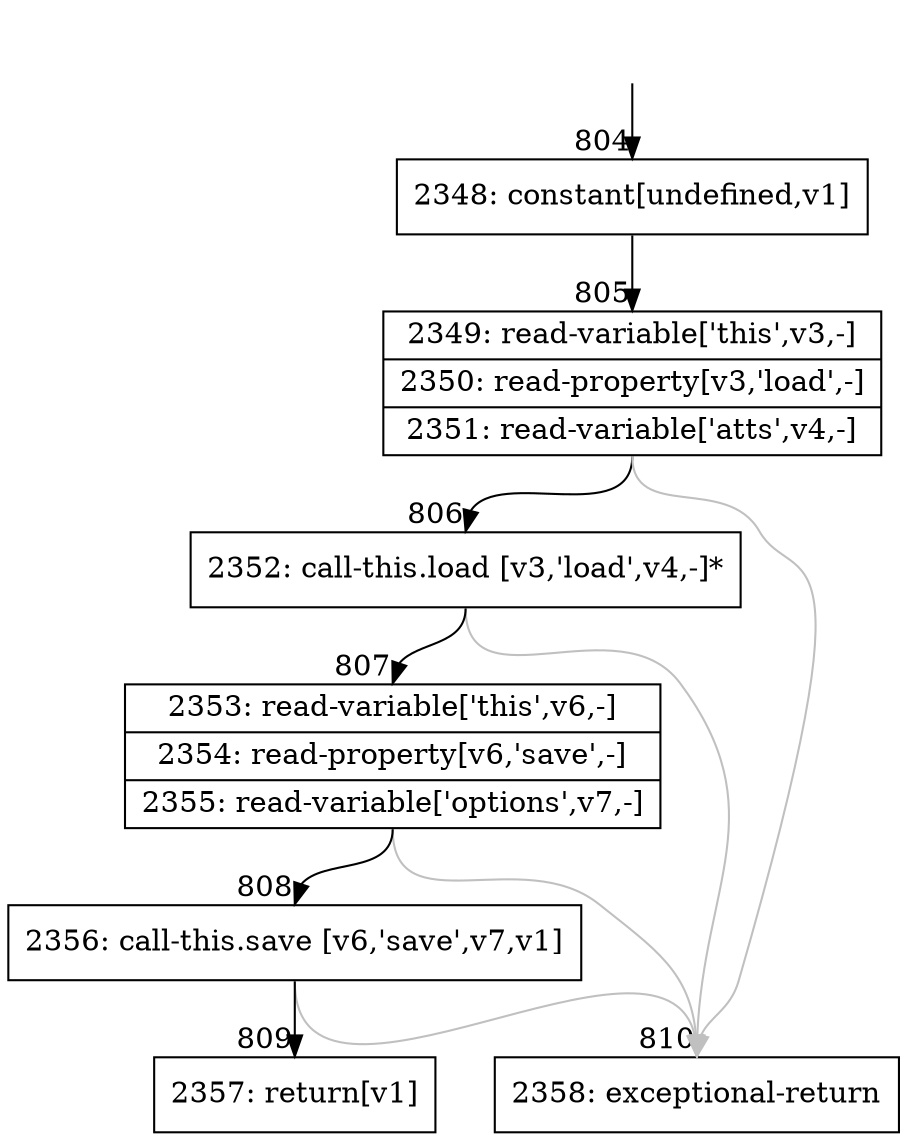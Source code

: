 digraph {
rankdir="TD"
BB_entry71[shape=none,label=""];
BB_entry71 -> BB804 [tailport=s, headport=n, headlabel="    804"]
BB804 [shape=record label="{2348: constant[undefined,v1]}" ] 
BB804 -> BB805 [tailport=s, headport=n, headlabel="      805"]
BB805 [shape=record label="{2349: read-variable['this',v3,-]|2350: read-property[v3,'load',-]|2351: read-variable['atts',v4,-]}" ] 
BB805 -> BB806 [tailport=s, headport=n, headlabel="      806"]
BB805 -> BB810 [tailport=s, headport=n, color=gray, headlabel="      810"]
BB806 [shape=record label="{2352: call-this.load [v3,'load',v4,-]*}" ] 
BB806 -> BB807 [tailport=s, headport=n, headlabel="      807"]
BB806 -> BB810 [tailport=s, headport=n, color=gray]
BB807 [shape=record label="{2353: read-variable['this',v6,-]|2354: read-property[v6,'save',-]|2355: read-variable['options',v7,-]}" ] 
BB807 -> BB808 [tailport=s, headport=n, headlabel="      808"]
BB807 -> BB810 [tailport=s, headport=n, color=gray]
BB808 [shape=record label="{2356: call-this.save [v6,'save',v7,v1]}" ] 
BB808 -> BB809 [tailport=s, headport=n, headlabel="      809"]
BB808 -> BB810 [tailport=s, headport=n, color=gray]
BB809 [shape=record label="{2357: return[v1]}" ] 
BB810 [shape=record label="{2358: exceptional-return}" ] 
//#$~ 680
}
